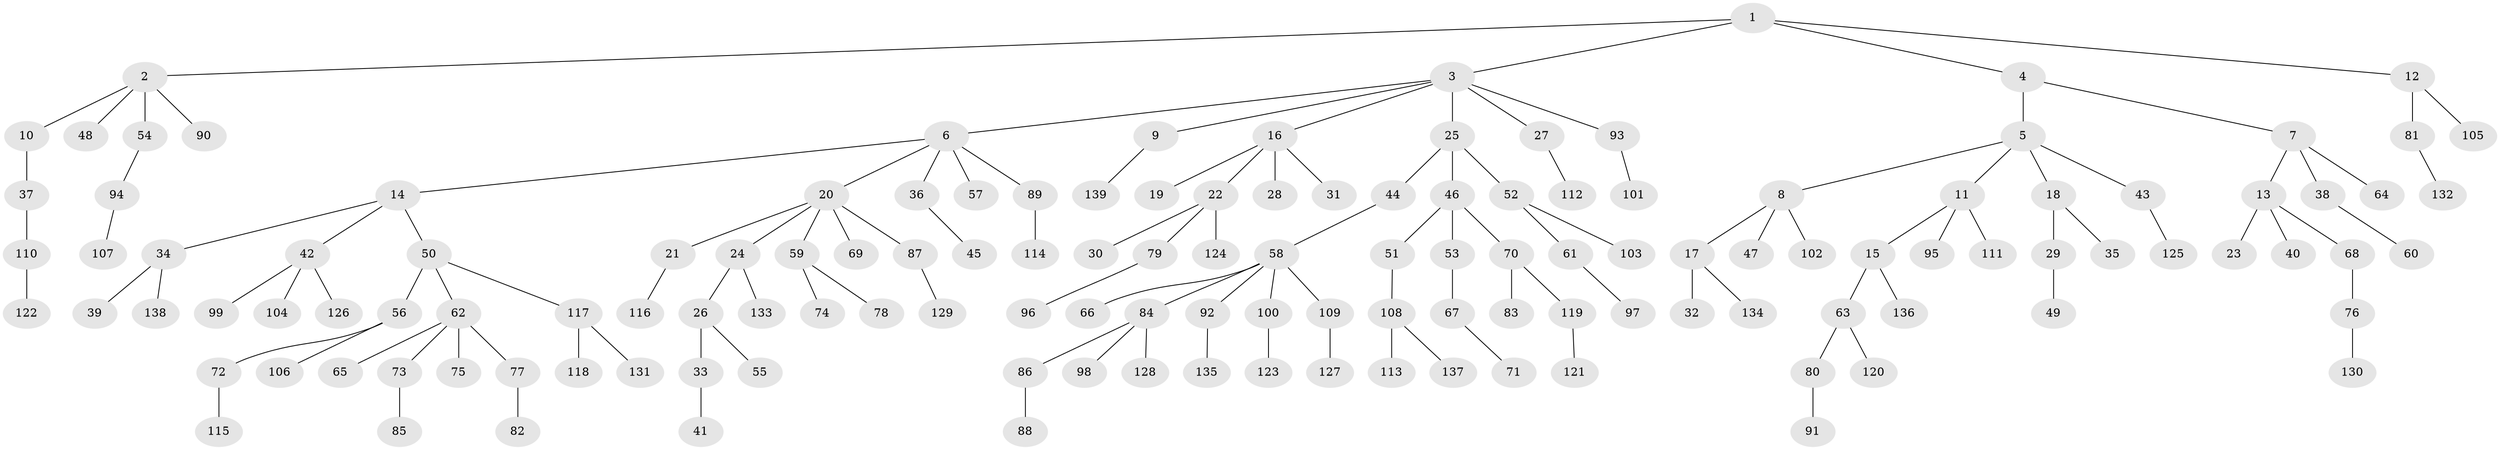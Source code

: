 // Generated by graph-tools (version 1.1) at 2025/11/02/27/25 16:11:27]
// undirected, 139 vertices, 138 edges
graph export_dot {
graph [start="1"]
  node [color=gray90,style=filled];
  1;
  2;
  3;
  4;
  5;
  6;
  7;
  8;
  9;
  10;
  11;
  12;
  13;
  14;
  15;
  16;
  17;
  18;
  19;
  20;
  21;
  22;
  23;
  24;
  25;
  26;
  27;
  28;
  29;
  30;
  31;
  32;
  33;
  34;
  35;
  36;
  37;
  38;
  39;
  40;
  41;
  42;
  43;
  44;
  45;
  46;
  47;
  48;
  49;
  50;
  51;
  52;
  53;
  54;
  55;
  56;
  57;
  58;
  59;
  60;
  61;
  62;
  63;
  64;
  65;
  66;
  67;
  68;
  69;
  70;
  71;
  72;
  73;
  74;
  75;
  76;
  77;
  78;
  79;
  80;
  81;
  82;
  83;
  84;
  85;
  86;
  87;
  88;
  89;
  90;
  91;
  92;
  93;
  94;
  95;
  96;
  97;
  98;
  99;
  100;
  101;
  102;
  103;
  104;
  105;
  106;
  107;
  108;
  109;
  110;
  111;
  112;
  113;
  114;
  115;
  116;
  117;
  118;
  119;
  120;
  121;
  122;
  123;
  124;
  125;
  126;
  127;
  128;
  129;
  130;
  131;
  132;
  133;
  134;
  135;
  136;
  137;
  138;
  139;
  1 -- 2;
  1 -- 3;
  1 -- 4;
  1 -- 12;
  2 -- 10;
  2 -- 48;
  2 -- 54;
  2 -- 90;
  3 -- 6;
  3 -- 9;
  3 -- 16;
  3 -- 25;
  3 -- 27;
  3 -- 93;
  4 -- 5;
  4 -- 7;
  5 -- 8;
  5 -- 11;
  5 -- 18;
  5 -- 43;
  6 -- 14;
  6 -- 20;
  6 -- 36;
  6 -- 57;
  6 -- 89;
  7 -- 13;
  7 -- 38;
  7 -- 64;
  8 -- 17;
  8 -- 47;
  8 -- 102;
  9 -- 139;
  10 -- 37;
  11 -- 15;
  11 -- 95;
  11 -- 111;
  12 -- 81;
  12 -- 105;
  13 -- 23;
  13 -- 40;
  13 -- 68;
  14 -- 34;
  14 -- 42;
  14 -- 50;
  15 -- 63;
  15 -- 136;
  16 -- 19;
  16 -- 22;
  16 -- 28;
  16 -- 31;
  17 -- 32;
  17 -- 134;
  18 -- 29;
  18 -- 35;
  20 -- 21;
  20 -- 24;
  20 -- 59;
  20 -- 69;
  20 -- 87;
  21 -- 116;
  22 -- 30;
  22 -- 79;
  22 -- 124;
  24 -- 26;
  24 -- 133;
  25 -- 44;
  25 -- 46;
  25 -- 52;
  26 -- 33;
  26 -- 55;
  27 -- 112;
  29 -- 49;
  33 -- 41;
  34 -- 39;
  34 -- 138;
  36 -- 45;
  37 -- 110;
  38 -- 60;
  42 -- 99;
  42 -- 104;
  42 -- 126;
  43 -- 125;
  44 -- 58;
  46 -- 51;
  46 -- 53;
  46 -- 70;
  50 -- 56;
  50 -- 62;
  50 -- 117;
  51 -- 108;
  52 -- 61;
  52 -- 103;
  53 -- 67;
  54 -- 94;
  56 -- 72;
  56 -- 106;
  58 -- 66;
  58 -- 84;
  58 -- 92;
  58 -- 100;
  58 -- 109;
  59 -- 74;
  59 -- 78;
  61 -- 97;
  62 -- 65;
  62 -- 73;
  62 -- 75;
  62 -- 77;
  63 -- 80;
  63 -- 120;
  67 -- 71;
  68 -- 76;
  70 -- 83;
  70 -- 119;
  72 -- 115;
  73 -- 85;
  76 -- 130;
  77 -- 82;
  79 -- 96;
  80 -- 91;
  81 -- 132;
  84 -- 86;
  84 -- 98;
  84 -- 128;
  86 -- 88;
  87 -- 129;
  89 -- 114;
  92 -- 135;
  93 -- 101;
  94 -- 107;
  100 -- 123;
  108 -- 113;
  108 -- 137;
  109 -- 127;
  110 -- 122;
  117 -- 118;
  117 -- 131;
  119 -- 121;
}
